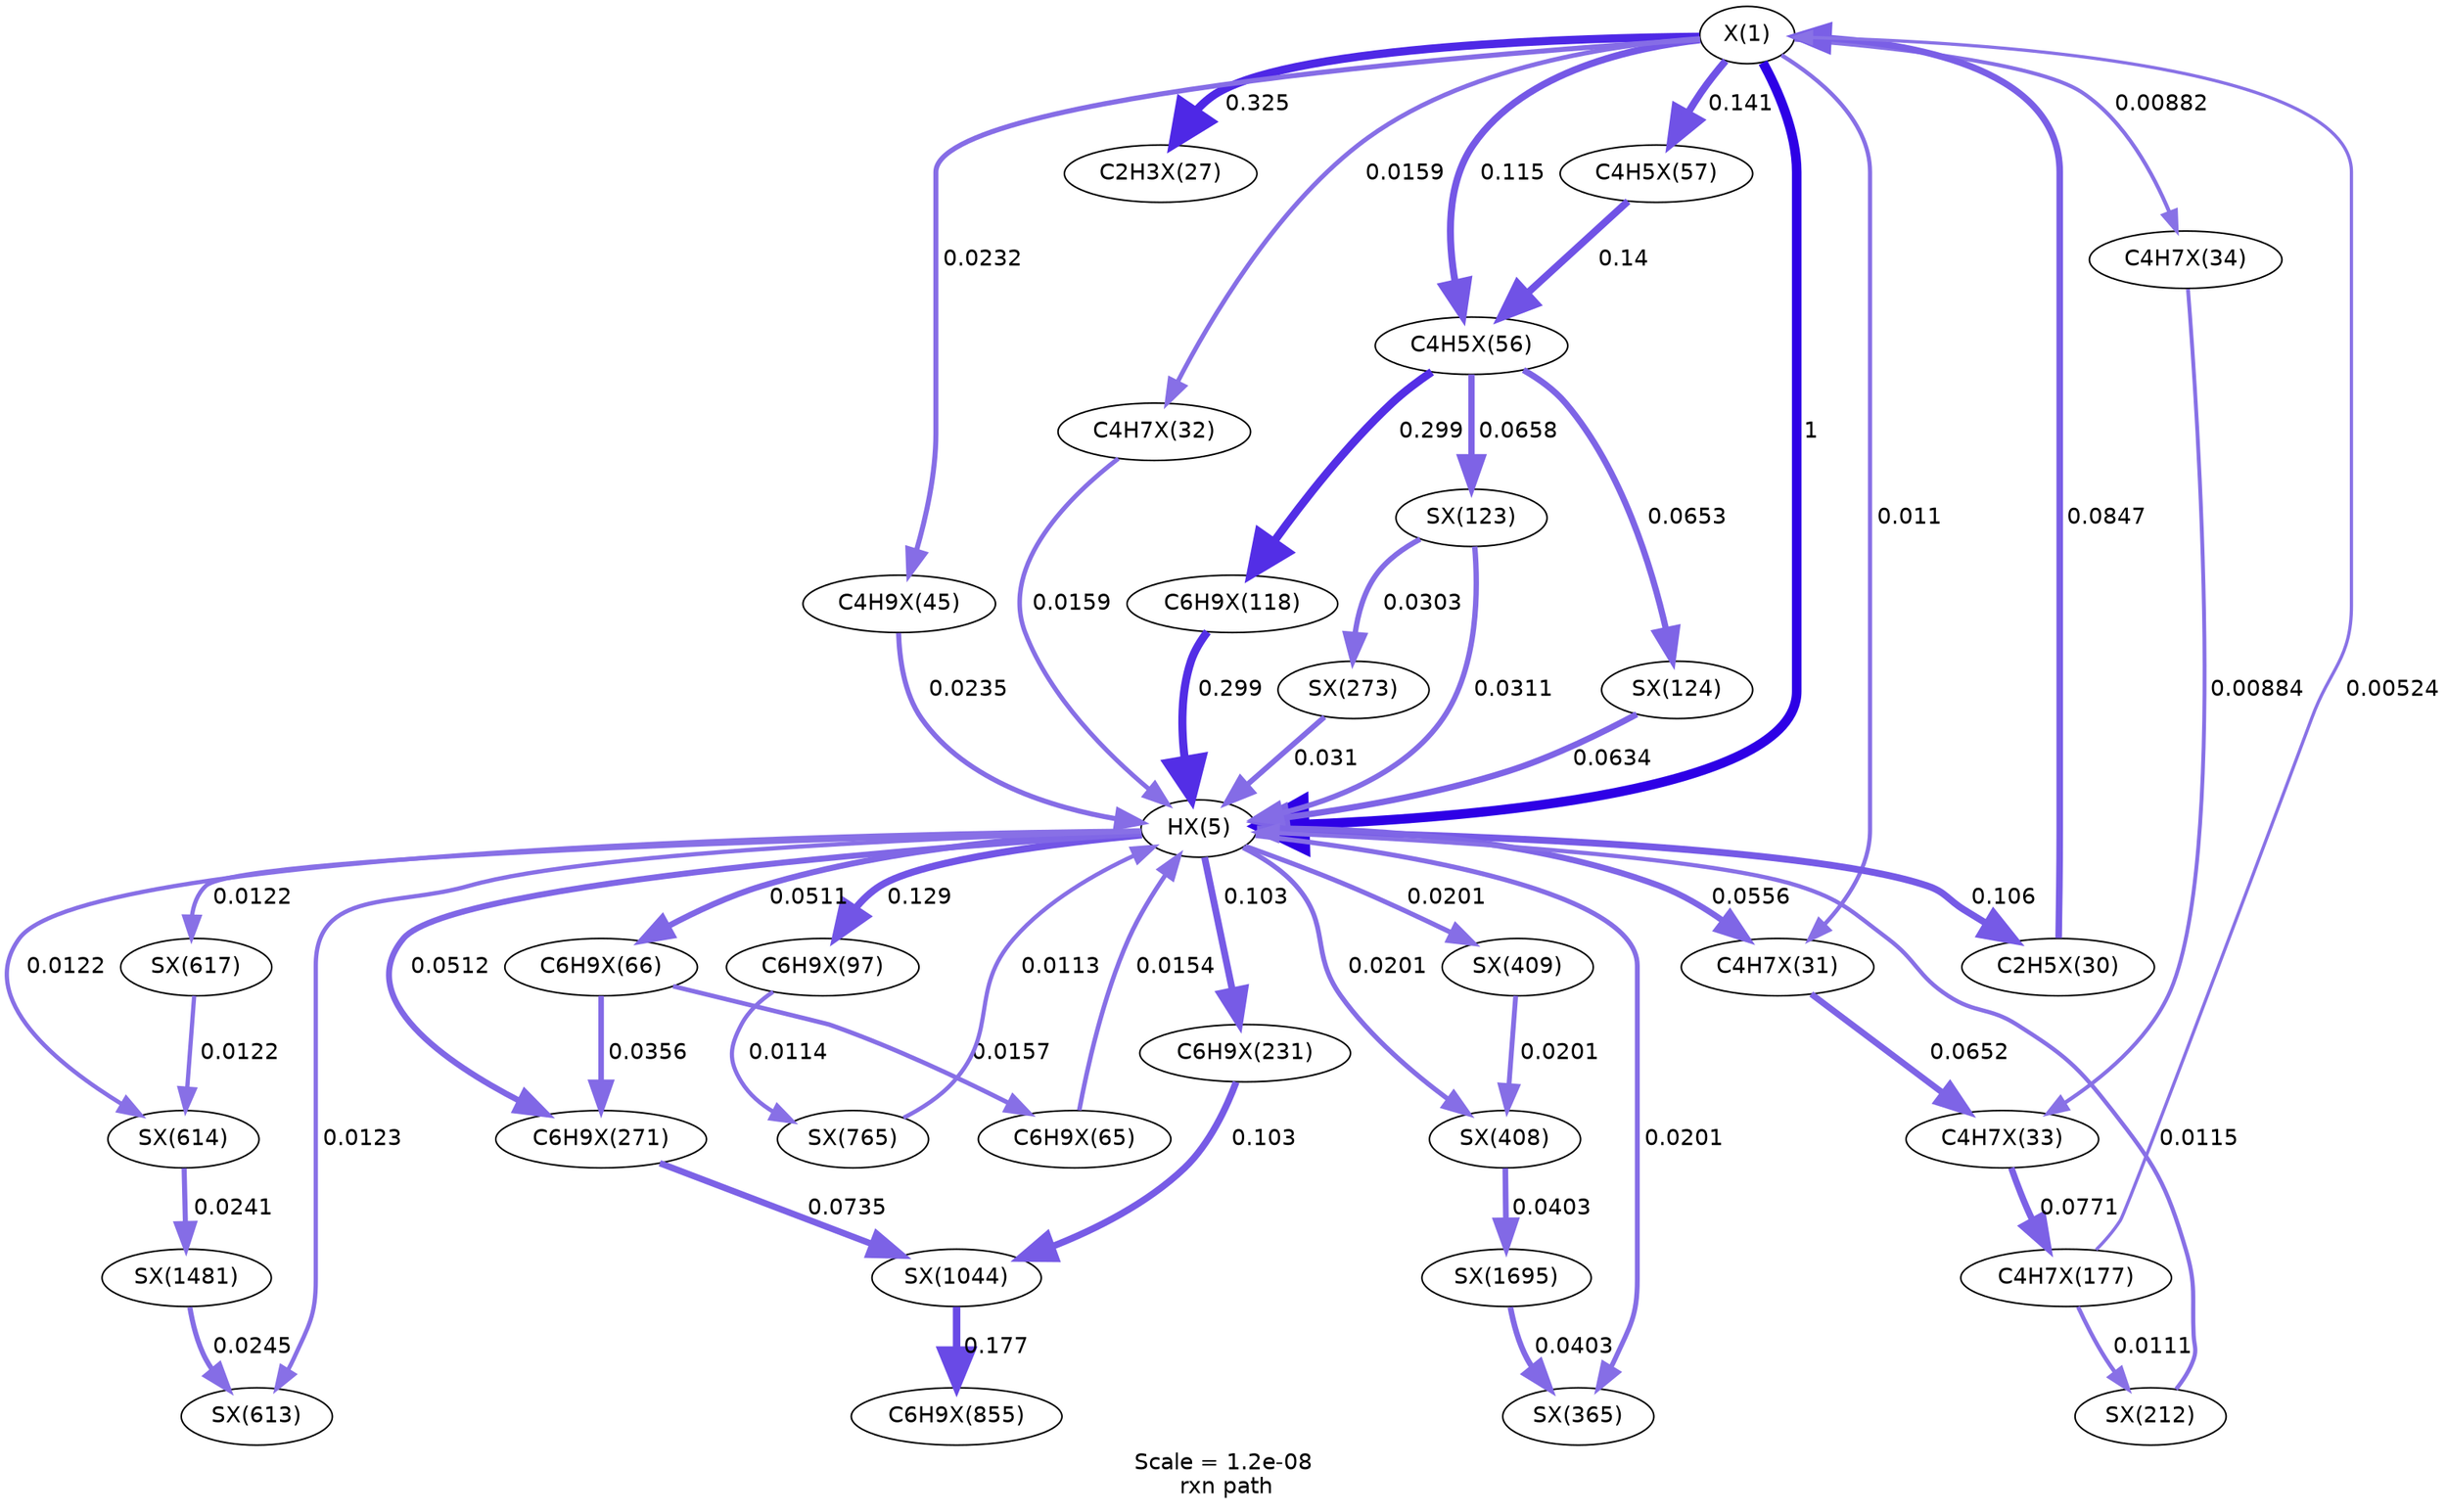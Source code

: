 digraph reaction_paths {
center=1;
s53 -> s54[fontname="Helvetica", style="setlinewidth(6)", arrowsize=3, color="0.7, 1.5, 0.9"
, label=" 1"];
s53 -> s55[fontname="Helvetica", style="setlinewidth(5.15)", arrowsize=2.58, color="0.7, 0.825, 0.9"
, label=" 0.325"];
s53 -> s68[fontname="Helvetica", style="setlinewidth(4.52)", arrowsize=2.26, color="0.7, 0.641, 0.9"
, label=" 0.141"];
s53 -> s67[fontname="Helvetica", style="setlinewidth(4.37)", arrowsize=2.18, color="0.7, 0.615, 0.9"
, label=" 0.115"];
s56 -> s53[fontname="Helvetica", style="setlinewidth(4.14)", arrowsize=2.07, color="0.7, 0.585, 0.9"
, label=" 0.0847"];
s53 -> s58[fontname="Helvetica", style="setlinewidth(2.87)", arrowsize=1.44, color="0.7, 0.516, 0.9"
, label=" 0.0159"];
s53 -> s57[fontname="Helvetica", style="setlinewidth(2.59)", arrowsize=1.3, color="0.7, 0.511, 0.9"
, label=" 0.011"];
s53 -> s60[fontname="Helvetica", style="setlinewidth(2.43)", arrowsize=1.21, color="0.7, 0.509, 0.9"
, label=" 0.00882"];
s84 -> s53[fontname="Helvetica", style="setlinewidth(2.04)", arrowsize=1.02, color="0.7, 0.505, 0.9"
, label=" 0.00524"];
s53 -> s64[fontname="Helvetica", style="setlinewidth(3.16)", arrowsize=1.58, color="0.7, 0.523, 0.9"
, label=" 0.0232"];
s54 -> s56[fontname="Helvetica", style="setlinewidth(4.3)", arrowsize=2.15, color="0.7, 0.606, 0.9"
, label=" 0.106"];
s58 -> s54[fontname="Helvetica", style="setlinewidth(2.87)", arrowsize=1.44, color="0.7, 0.516, 0.9"
, label=" 0.0159"];
s54 -> s57[fontname="Helvetica", style="setlinewidth(3.82)", arrowsize=1.91, color="0.7, 0.556, 0.9"
, label=" 0.0556"];
s76 -> s54[fontname="Helvetica", style="setlinewidth(5.09)", arrowsize=2.54, color="0.7, 0.799, 0.9"
, label=" 0.299"];
s64 -> s54[fontname="Helvetica", style="setlinewidth(3.17)", arrowsize=1.58, color="0.7, 0.523, 0.9"
, label=" 0.0235"];
s78 -> s54[fontname="Helvetica", style="setlinewidth(3.92)", arrowsize=1.96, color="0.7, 0.563, 0.9"
, label=" 0.0634"];
s77 -> s54[fontname="Helvetica", style="setlinewidth(3.38)", arrowsize=1.69, color="0.7, 0.531, 0.9"
, label=" 0.0311"];
s90 -> s54[fontname="Helvetica", style="setlinewidth(3.38)", arrowsize=1.69, color="0.7, 0.531, 0.9"
, label=" 0.031"];
s69 -> s54[fontname="Helvetica", style="setlinewidth(2.85)", arrowsize=1.43, color="0.7, 0.515, 0.9"
, label=" 0.0154"];
s54 -> s75[fontname="Helvetica", style="setlinewidth(4.45)", arrowsize=2.23, color="0.7, 0.629, 0.9"
, label=" 0.129"];
s86 -> s54[fontname="Helvetica", style="setlinewidth(2.63)", arrowsize=1.31, color="0.7, 0.511, 0.9"
, label=" 0.0115"];
s54 -> s88[fontname="Helvetica", style="setlinewidth(4.28)", arrowsize=2.14, color="0.7, 0.603, 0.9"
, label=" 0.103"];
s54 -> s89[fontname="Helvetica", style="setlinewidth(3.76)", arrowsize=1.88, color="0.7, 0.551, 0.9"
, label=" 0.0512"];
s54 -> s70[fontname="Helvetica", style="setlinewidth(3.76)", arrowsize=1.88, color="0.7, 0.551, 0.9"
, label=" 0.0511"];
s104 -> s54[fontname="Helvetica", style="setlinewidth(2.62)", arrowsize=1.31, color="0.7, 0.511, 0.9"
, label=" 0.0113"];
s54 -> s92[fontname="Helvetica", style="setlinewidth(3.05)", arrowsize=1.53, color="0.7, 0.52, 0.9"
, label=" 0.0201"];
s54 -> s93[fontname="Helvetica", style="setlinewidth(3.05)", arrowsize=1.53, color="0.7, 0.52, 0.9"
, label=" 0.0201"];
s54 -> s94[fontname="Helvetica", style="setlinewidth(3.05)", arrowsize=1.53, color="0.7, 0.52, 0.9"
, label=" 0.0201"];
s54 -> s100[fontname="Helvetica", style="setlinewidth(2.68)", arrowsize=1.34, color="0.7, 0.512, 0.9"
, label=" 0.0123"];
s54 -> s101[fontname="Helvetica", style="setlinewidth(2.67)", arrowsize=1.34, color="0.7, 0.512, 0.9"
, label=" 0.0122"];
s54 -> s102[fontname="Helvetica", style="setlinewidth(2.67)", arrowsize=1.34, color="0.7, 0.512, 0.9"
, label=" 0.0122"];
s68 -> s67[fontname="Helvetica", style="setlinewidth(4.52)", arrowsize=2.26, color="0.7, 0.64, 0.9"
, label=" 0.14"];
s67 -> s76[fontname="Helvetica", style="setlinewidth(5.09)", arrowsize=2.54, color="0.7, 0.799, 0.9"
, label=" 0.299"];
s67 -> s78[fontname="Helvetica", style="setlinewidth(3.94)", arrowsize=1.97, color="0.7, 0.565, 0.9"
, label=" 0.0653"];
s67 -> s77[fontname="Helvetica", style="setlinewidth(3.95)", arrowsize=1.97, color="0.7, 0.566, 0.9"
, label=" 0.0658"];
s57 -> s59[fontname="Helvetica", style="setlinewidth(3.94)", arrowsize=1.97, color="0.7, 0.565, 0.9"
, label=" 0.0652"];
s60 -> s59[fontname="Helvetica", style="setlinewidth(2.43)", arrowsize=1.22, color="0.7, 0.509, 0.9"
, label=" 0.00884"];
s59 -> s84[fontname="Helvetica", style="setlinewidth(4.07)", arrowsize=2.03, color="0.7, 0.577, 0.9"
, label=" 0.0771"];
s84 -> s86[fontname="Helvetica", style="setlinewidth(2.6)", arrowsize=1.3, color="0.7, 0.511, 0.9"
, label=" 0.0111"];
s77 -> s90[fontname="Helvetica", style="setlinewidth(3.36)", arrowsize=1.68, color="0.7, 0.53, 0.9"
, label=" 0.0303"];
s70 -> s69[fontname="Helvetica", style="setlinewidth(2.86)", arrowsize=1.43, color="0.7, 0.516, 0.9"
, label=" 0.0157"];
s75 -> s104[fontname="Helvetica", style="setlinewidth(2.62)", arrowsize=1.31, color="0.7, 0.511, 0.9"
, label=" 0.0114"];
s88 -> s118[fontname="Helvetica", style="setlinewidth(4.28)", arrowsize=2.14, color="0.7, 0.603, 0.9"
, label=" 0.103"];
s89 -> s118[fontname="Helvetica", style="setlinewidth(4.03)", arrowsize=2.01, color="0.7, 0.574, 0.9"
, label=" 0.0735"];
s118 -> s107[fontname="Helvetica", style="setlinewidth(4.69)", arrowsize=2.35, color="0.7, 0.677, 0.9"
, label=" 0.177"];
s70 -> s89[fontname="Helvetica", style="setlinewidth(3.48)", arrowsize=1.74, color="0.7, 0.536, 0.9"
, label=" 0.0356"];
s139 -> s92[fontname="Helvetica", style="setlinewidth(3.57)", arrowsize=1.79, color="0.7, 0.54, 0.9"
, label=" 0.0403"];
s93 -> s139[fontname="Helvetica", style="setlinewidth(3.57)", arrowsize=1.79, color="0.7, 0.54, 0.9"
, label=" 0.0403"];
s94 -> s93[fontname="Helvetica", style="setlinewidth(3.05)", arrowsize=1.53, color="0.7, 0.52, 0.9"
, label=" 0.0201"];
s131 -> s100[fontname="Helvetica", style="setlinewidth(3.2)", arrowsize=1.6, color="0.7, 0.524, 0.9"
, label=" 0.0245"];
s101 -> s131[fontname="Helvetica", style="setlinewidth(3.19)", arrowsize=1.59, color="0.7, 0.524, 0.9"
, label=" 0.0241"];
s102 -> s101[fontname="Helvetica", style="setlinewidth(2.67)", arrowsize=1.34, color="0.7, 0.512, 0.9"
, label=" 0.0122"];
s53 [ fontname="Helvetica", label="X(1)"];
s54 [ fontname="Helvetica", label="HX(5)"];
s55 [ fontname="Helvetica", label="C2H3X(27)"];
s56 [ fontname="Helvetica", label="C2H5X(30)"];
s57 [ fontname="Helvetica", label="C4H7X(31)"];
s58 [ fontname="Helvetica", label="C4H7X(32)"];
s59 [ fontname="Helvetica", label="C4H7X(33)"];
s60 [ fontname="Helvetica", label="C4H7X(34)"];
s64 [ fontname="Helvetica", label="C4H9X(45)"];
s67 [ fontname="Helvetica", label="C4H5X(56)"];
s68 [ fontname="Helvetica", label="C4H5X(57)"];
s69 [ fontname="Helvetica", label="C6H9X(65)"];
s70 [ fontname="Helvetica", label="C6H9X(66)"];
s75 [ fontname="Helvetica", label="C6H9X(97)"];
s76 [ fontname="Helvetica", label="C6H9X(118)"];
s77 [ fontname="Helvetica", label="SX(123)"];
s78 [ fontname="Helvetica", label="SX(124)"];
s84 [ fontname="Helvetica", label="C4H7X(177)"];
s86 [ fontname="Helvetica", label="SX(212)"];
s88 [ fontname="Helvetica", label="C6H9X(231)"];
s89 [ fontname="Helvetica", label="C6H9X(271)"];
s90 [ fontname="Helvetica", label="SX(273)"];
s92 [ fontname="Helvetica", label="SX(365)"];
s93 [ fontname="Helvetica", label="SX(408)"];
s94 [ fontname="Helvetica", label="SX(409)"];
s100 [ fontname="Helvetica", label="SX(613)"];
s101 [ fontname="Helvetica", label="SX(614)"];
s102 [ fontname="Helvetica", label="SX(617)"];
s104 [ fontname="Helvetica", label="SX(765)"];
s107 [ fontname="Helvetica", label="C6H9X(855)"];
s118 [ fontname="Helvetica", label="SX(1044)"];
s131 [ fontname="Helvetica", label="SX(1481)"];
s139 [ fontname="Helvetica", label="SX(1695)"];
 label = "Scale = 1.2e-08\l rxn path";
 fontname = "Helvetica";
}
